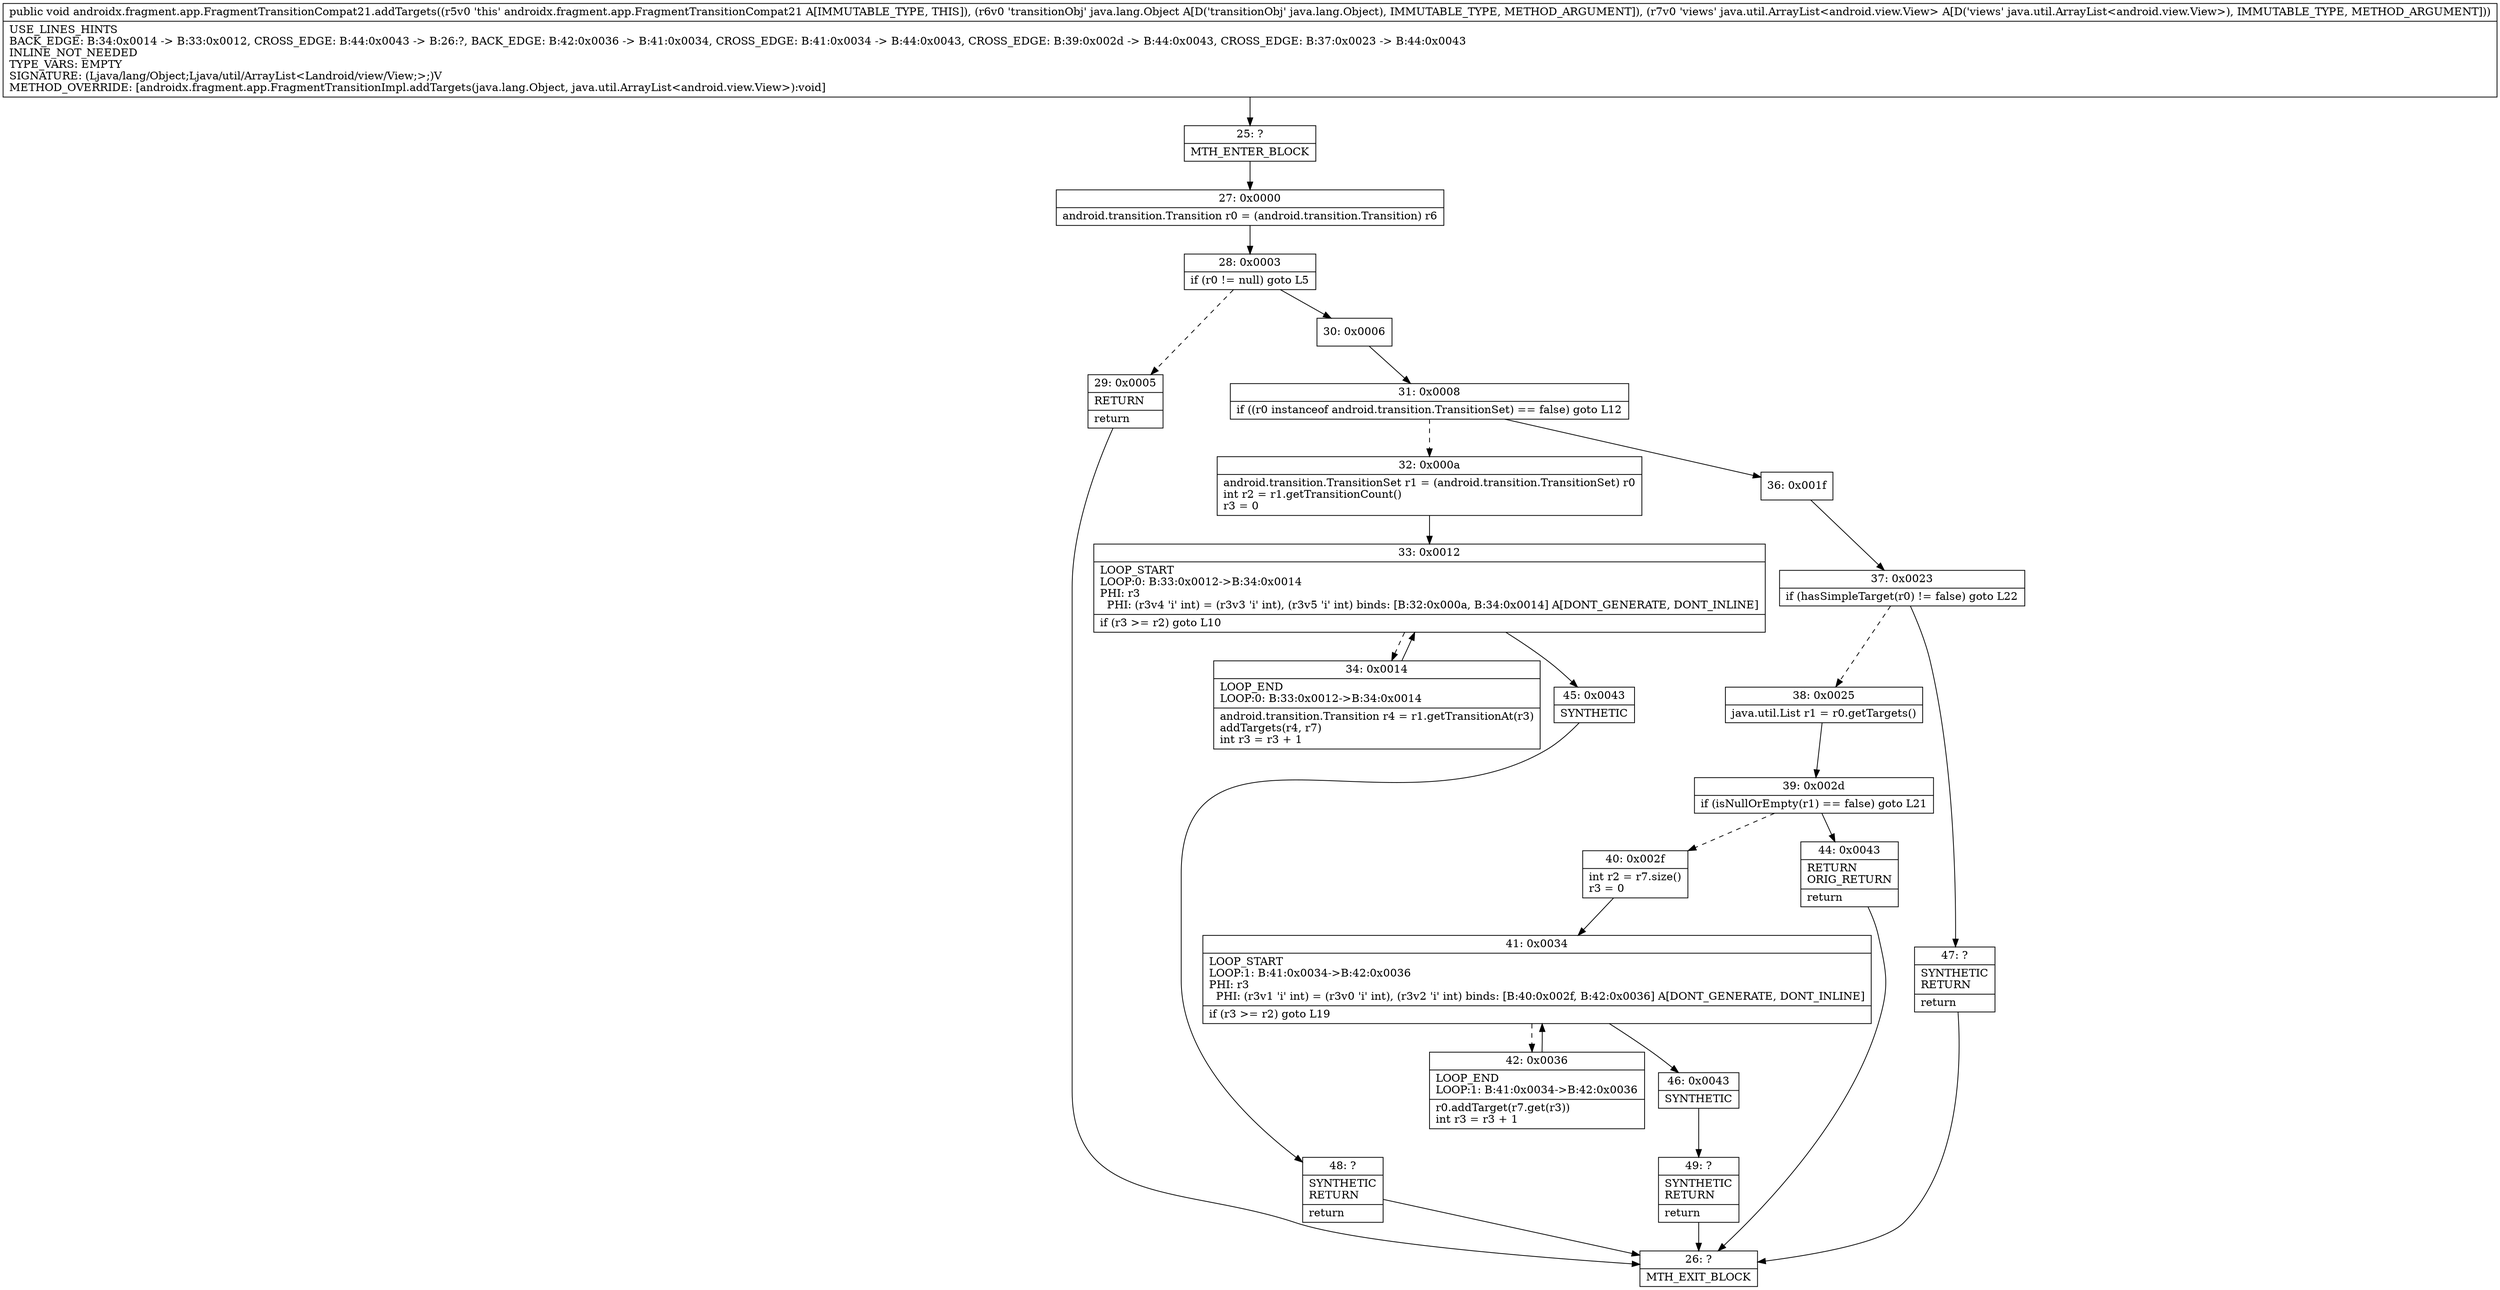 digraph "CFG forandroidx.fragment.app.FragmentTransitionCompat21.addTargets(Ljava\/lang\/Object;Ljava\/util\/ArrayList;)V" {
Node_25 [shape=record,label="{25\:\ ?|MTH_ENTER_BLOCK\l}"];
Node_27 [shape=record,label="{27\:\ 0x0000|android.transition.Transition r0 = (android.transition.Transition) r6\l}"];
Node_28 [shape=record,label="{28\:\ 0x0003|if (r0 != null) goto L5\l}"];
Node_29 [shape=record,label="{29\:\ 0x0005|RETURN\l|return\l}"];
Node_26 [shape=record,label="{26\:\ ?|MTH_EXIT_BLOCK\l}"];
Node_30 [shape=record,label="{30\:\ 0x0006}"];
Node_31 [shape=record,label="{31\:\ 0x0008|if ((r0 instanceof android.transition.TransitionSet) == false) goto L12\l}"];
Node_32 [shape=record,label="{32\:\ 0x000a|android.transition.TransitionSet r1 = (android.transition.TransitionSet) r0\lint r2 = r1.getTransitionCount()\lr3 = 0\l}"];
Node_33 [shape=record,label="{33\:\ 0x0012|LOOP_START\lLOOP:0: B:33:0x0012\-\>B:34:0x0014\lPHI: r3 \l  PHI: (r3v4 'i' int) = (r3v3 'i' int), (r3v5 'i' int) binds: [B:32:0x000a, B:34:0x0014] A[DONT_GENERATE, DONT_INLINE]\l|if (r3 \>= r2) goto L10\l}"];
Node_34 [shape=record,label="{34\:\ 0x0014|LOOP_END\lLOOP:0: B:33:0x0012\-\>B:34:0x0014\l|android.transition.Transition r4 = r1.getTransitionAt(r3)\laddTargets(r4, r7)\lint r3 = r3 + 1\l}"];
Node_45 [shape=record,label="{45\:\ 0x0043|SYNTHETIC\l}"];
Node_48 [shape=record,label="{48\:\ ?|SYNTHETIC\lRETURN\l|return\l}"];
Node_36 [shape=record,label="{36\:\ 0x001f}"];
Node_37 [shape=record,label="{37\:\ 0x0023|if (hasSimpleTarget(r0) != false) goto L22\l}"];
Node_38 [shape=record,label="{38\:\ 0x0025|java.util.List r1 = r0.getTargets()\l}"];
Node_39 [shape=record,label="{39\:\ 0x002d|if (isNullOrEmpty(r1) == false) goto L21\l}"];
Node_40 [shape=record,label="{40\:\ 0x002f|int r2 = r7.size()\lr3 = 0\l}"];
Node_41 [shape=record,label="{41\:\ 0x0034|LOOP_START\lLOOP:1: B:41:0x0034\-\>B:42:0x0036\lPHI: r3 \l  PHI: (r3v1 'i' int) = (r3v0 'i' int), (r3v2 'i' int) binds: [B:40:0x002f, B:42:0x0036] A[DONT_GENERATE, DONT_INLINE]\l|if (r3 \>= r2) goto L19\l}"];
Node_42 [shape=record,label="{42\:\ 0x0036|LOOP_END\lLOOP:1: B:41:0x0034\-\>B:42:0x0036\l|r0.addTarget(r7.get(r3))\lint r3 = r3 + 1\l}"];
Node_46 [shape=record,label="{46\:\ 0x0043|SYNTHETIC\l}"];
Node_49 [shape=record,label="{49\:\ ?|SYNTHETIC\lRETURN\l|return\l}"];
Node_44 [shape=record,label="{44\:\ 0x0043|RETURN\lORIG_RETURN\l|return\l}"];
Node_47 [shape=record,label="{47\:\ ?|SYNTHETIC\lRETURN\l|return\l}"];
MethodNode[shape=record,label="{public void androidx.fragment.app.FragmentTransitionCompat21.addTargets((r5v0 'this' androidx.fragment.app.FragmentTransitionCompat21 A[IMMUTABLE_TYPE, THIS]), (r6v0 'transitionObj' java.lang.Object A[D('transitionObj' java.lang.Object), IMMUTABLE_TYPE, METHOD_ARGUMENT]), (r7v0 'views' java.util.ArrayList\<android.view.View\> A[D('views' java.util.ArrayList\<android.view.View\>), IMMUTABLE_TYPE, METHOD_ARGUMENT]))  | USE_LINES_HINTS\lBACK_EDGE: B:34:0x0014 \-\> B:33:0x0012, CROSS_EDGE: B:44:0x0043 \-\> B:26:?, BACK_EDGE: B:42:0x0036 \-\> B:41:0x0034, CROSS_EDGE: B:41:0x0034 \-\> B:44:0x0043, CROSS_EDGE: B:39:0x002d \-\> B:44:0x0043, CROSS_EDGE: B:37:0x0023 \-\> B:44:0x0043\lINLINE_NOT_NEEDED\lTYPE_VARS: EMPTY\lSIGNATURE: (Ljava\/lang\/Object;Ljava\/util\/ArrayList\<Landroid\/view\/View;\>;)V\lMETHOD_OVERRIDE: [androidx.fragment.app.FragmentTransitionImpl.addTargets(java.lang.Object, java.util.ArrayList\<android.view.View\>):void]\l}"];
MethodNode -> Node_25;Node_25 -> Node_27;
Node_27 -> Node_28;
Node_28 -> Node_29[style=dashed];
Node_28 -> Node_30;
Node_29 -> Node_26;
Node_30 -> Node_31;
Node_31 -> Node_32[style=dashed];
Node_31 -> Node_36;
Node_32 -> Node_33;
Node_33 -> Node_34[style=dashed];
Node_33 -> Node_45;
Node_34 -> Node_33;
Node_45 -> Node_48;
Node_48 -> Node_26;
Node_36 -> Node_37;
Node_37 -> Node_38[style=dashed];
Node_37 -> Node_47;
Node_38 -> Node_39;
Node_39 -> Node_40[style=dashed];
Node_39 -> Node_44;
Node_40 -> Node_41;
Node_41 -> Node_42[style=dashed];
Node_41 -> Node_46;
Node_42 -> Node_41;
Node_46 -> Node_49;
Node_49 -> Node_26;
Node_44 -> Node_26;
Node_47 -> Node_26;
}

